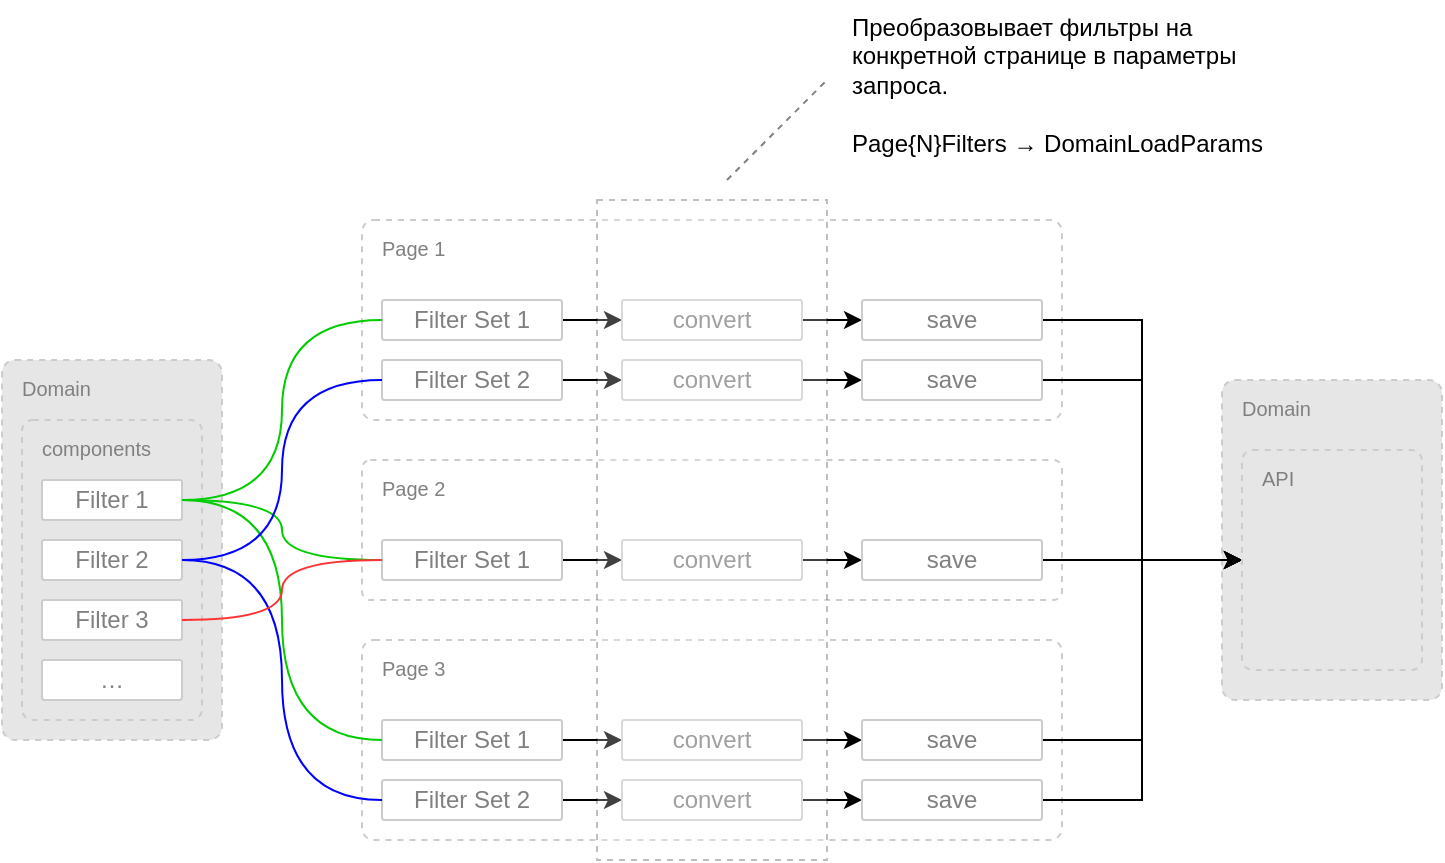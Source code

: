 <mxfile version="26.0.6">
  <diagram name="Page-1" id="ldurma7DL06uY25wETrp">
    <mxGraphModel dx="997" dy="1957" grid="1" gridSize="10" guides="1" tooltips="1" connect="1" arrows="1" fold="1" page="1" pageScale="1" pageWidth="850" pageHeight="1100" math="0" shadow="0">
      <root>
        <mxCell id="0" />
        <mxCell id="1" parent="0" />
        <mxCell id="REy8N1wRO_hQXgHdiolt-91" value="Domain" style="rounded=1;whiteSpace=wrap;html=1;align=left;verticalAlign=top;spacingLeft=8;fontColor=#808080;strokeColor=#CCCCCC;dashed=1;spacingTop=2;arcSize=6;fillColor=#E6E6E6;fontSize=10;" vertex="1" parent="1">
          <mxGeometry x="670" y="-160" width="110" height="160" as="geometry" />
        </mxCell>
        <mxCell id="REy8N1wRO_hQXgHdiolt-44" value="Domain" style="rounded=1;whiteSpace=wrap;html=1;align=left;verticalAlign=top;spacingLeft=8;fontColor=#808080;strokeColor=#CCCCCC;dashed=1;spacingTop=2;arcSize=6;fillColor=#E6E6E6;fontSize=10;" vertex="1" parent="1">
          <mxGeometry x="60" y="-170" width="110" height="190" as="geometry" />
        </mxCell>
        <mxCell id="REy8N1wRO_hQXgHdiolt-92" value="components" style="rounded=1;whiteSpace=wrap;html=1;align=left;verticalAlign=top;spacingLeft=8;fontColor=#808080;strokeColor=#CCCCCC;dashed=1;spacingTop=2;arcSize=6;fillColor=#E6E6E6;fontSize=10;" vertex="1" parent="1">
          <mxGeometry x="70" y="-140" width="90" height="150" as="geometry" />
        </mxCell>
        <mxCell id="REy8N1wRO_hQXgHdiolt-45" value="Filter 1" style="rounded=1;whiteSpace=wrap;html=1;align=center;verticalAlign=middle;spacingLeft=0;fontColor=#808080;strokeColor=#CCCCCC;spacingTop=0;arcSize=6;fontStyle=0" vertex="1" parent="1">
          <mxGeometry x="80" y="-110" width="70" height="20" as="geometry" />
        </mxCell>
        <mxCell id="REy8N1wRO_hQXgHdiolt-46" value="Filter 2" style="rounded=1;whiteSpace=wrap;html=1;align=center;verticalAlign=middle;spacingLeft=0;fontColor=#808080;strokeColor=#CCCCCC;spacingTop=0;arcSize=6;fontStyle=0" vertex="1" parent="1">
          <mxGeometry x="80" y="-80" width="70" height="20" as="geometry" />
        </mxCell>
        <mxCell id="REy8N1wRO_hQXgHdiolt-47" value="Filter 3" style="rounded=1;whiteSpace=wrap;html=1;align=center;verticalAlign=middle;spacingLeft=0;fontColor=#808080;strokeColor=#CCCCCC;spacingTop=0;arcSize=6;fontStyle=0" vertex="1" parent="1">
          <mxGeometry x="80" y="-50" width="70" height="20" as="geometry" />
        </mxCell>
        <mxCell id="REy8N1wRO_hQXgHdiolt-48" value="…" style="rounded=1;whiteSpace=wrap;html=1;align=center;verticalAlign=middle;spacingLeft=0;fontColor=#808080;strokeColor=#CCCCCC;spacingTop=0;arcSize=6;fontStyle=0" vertex="1" parent="1">
          <mxGeometry x="80" y="-20" width="70" height="20" as="geometry" />
        </mxCell>
        <mxCell id="REy8N1wRO_hQXgHdiolt-49" value="Page 1" style="rounded=1;whiteSpace=wrap;html=1;align=left;verticalAlign=top;spacingLeft=8;fontColor=#808080;strokeColor=#CCCCCC;dashed=1;spacingTop=2;arcSize=6;fontStyle=0;fontSize=10;" vertex="1" parent="1">
          <mxGeometry x="240" y="-240" width="350" height="100" as="geometry" />
        </mxCell>
        <mxCell id="REy8N1wRO_hQXgHdiolt-52" style="edgeStyle=orthogonalEdgeStyle;rounded=0;orthogonalLoop=1;jettySize=auto;html=1;" edge="1" parent="1" source="REy8N1wRO_hQXgHdiolt-50" target="REy8N1wRO_hQXgHdiolt-51">
          <mxGeometry relative="1" as="geometry" />
        </mxCell>
        <mxCell id="REy8N1wRO_hQXgHdiolt-50" value="Filter Set 1" style="rounded=1;whiteSpace=wrap;html=1;align=center;verticalAlign=middle;spacingLeft=0;fontColor=#808080;strokeColor=#CCCCCC;spacingTop=0;arcSize=6;fontStyle=0" vertex="1" parent="1">
          <mxGeometry x="250" y="-200" width="90" height="20" as="geometry" />
        </mxCell>
        <mxCell id="REy8N1wRO_hQXgHdiolt-54" style="edgeStyle=orthogonalEdgeStyle;rounded=0;orthogonalLoop=1;jettySize=auto;html=1;" edge="1" parent="1" source="REy8N1wRO_hQXgHdiolt-51" target="REy8N1wRO_hQXgHdiolt-53">
          <mxGeometry relative="1" as="geometry" />
        </mxCell>
        <mxCell id="REy8N1wRO_hQXgHdiolt-51" value="convert" style="rounded=1;whiteSpace=wrap;html=1;align=center;verticalAlign=middle;spacingLeft=0;fontColor=#808080;strokeColor=#CCCCCC;spacingTop=0;arcSize=6;fontStyle=0" vertex="1" parent="1">
          <mxGeometry x="370" y="-200" width="90" height="20" as="geometry" />
        </mxCell>
        <mxCell id="REy8N1wRO_hQXgHdiolt-95" style="edgeStyle=orthogonalEdgeStyle;rounded=0;orthogonalLoop=1;jettySize=auto;html=1;entryX=0;entryY=0.5;entryDx=0;entryDy=0;" edge="1" parent="1" source="REy8N1wRO_hQXgHdiolt-53" target="REy8N1wRO_hQXgHdiolt-94">
          <mxGeometry relative="1" as="geometry" />
        </mxCell>
        <mxCell id="REy8N1wRO_hQXgHdiolt-53" value="save" style="rounded=1;whiteSpace=wrap;html=1;align=center;verticalAlign=middle;spacingLeft=0;fontColor=#808080;strokeColor=#CCCCCC;spacingTop=0;arcSize=6;fontStyle=0" vertex="1" parent="1">
          <mxGeometry x="490" y="-200" width="90" height="20" as="geometry" />
        </mxCell>
        <mxCell id="REy8N1wRO_hQXgHdiolt-55" style="edgeStyle=orthogonalEdgeStyle;rounded=0;orthogonalLoop=1;jettySize=auto;html=1;" edge="1" parent="1" source="REy8N1wRO_hQXgHdiolt-56" target="REy8N1wRO_hQXgHdiolt-58">
          <mxGeometry relative="1" as="geometry" />
        </mxCell>
        <mxCell id="REy8N1wRO_hQXgHdiolt-56" value="Filter Set 2" style="rounded=1;whiteSpace=wrap;html=1;align=center;verticalAlign=middle;spacingLeft=0;fontColor=#808080;strokeColor=#CCCCCC;spacingTop=0;arcSize=6;fontStyle=0" vertex="1" parent="1">
          <mxGeometry x="250" y="-170" width="90" height="20" as="geometry" />
        </mxCell>
        <mxCell id="REy8N1wRO_hQXgHdiolt-57" style="edgeStyle=orthogonalEdgeStyle;rounded=0;orthogonalLoop=1;jettySize=auto;html=1;" edge="1" parent="1" source="REy8N1wRO_hQXgHdiolt-58" target="REy8N1wRO_hQXgHdiolt-59">
          <mxGeometry relative="1" as="geometry" />
        </mxCell>
        <mxCell id="REy8N1wRO_hQXgHdiolt-58" value="convert" style="rounded=1;whiteSpace=wrap;html=1;align=center;verticalAlign=middle;spacingLeft=0;fontColor=#808080;strokeColor=#CCCCCC;spacingTop=0;arcSize=6;fontStyle=0" vertex="1" parent="1">
          <mxGeometry x="370" y="-170" width="90" height="20" as="geometry" />
        </mxCell>
        <mxCell id="REy8N1wRO_hQXgHdiolt-96" style="edgeStyle=orthogonalEdgeStyle;rounded=0;orthogonalLoop=1;jettySize=auto;html=1;entryX=0;entryY=0.5;entryDx=0;entryDy=0;" edge="1" parent="1" source="REy8N1wRO_hQXgHdiolt-59" target="REy8N1wRO_hQXgHdiolt-94">
          <mxGeometry relative="1" as="geometry" />
        </mxCell>
        <mxCell id="REy8N1wRO_hQXgHdiolt-59" value="save" style="rounded=1;whiteSpace=wrap;html=1;align=center;verticalAlign=middle;spacingLeft=0;fontColor=#808080;strokeColor=#CCCCCC;spacingTop=0;arcSize=6;fontStyle=0" vertex="1" parent="1">
          <mxGeometry x="490" y="-170" width="90" height="20" as="geometry" />
        </mxCell>
        <mxCell id="REy8N1wRO_hQXgHdiolt-60" value="Page 2" style="rounded=1;whiteSpace=wrap;html=1;align=left;verticalAlign=top;spacingLeft=8;fontColor=#808080;strokeColor=#CCCCCC;dashed=1;spacingTop=2;arcSize=6;fontStyle=0;fontSize=10;" vertex="1" parent="1">
          <mxGeometry x="240" y="-120" width="350" height="70" as="geometry" />
        </mxCell>
        <mxCell id="REy8N1wRO_hQXgHdiolt-61" style="edgeStyle=orthogonalEdgeStyle;rounded=0;orthogonalLoop=1;jettySize=auto;html=1;" edge="1" parent="1" source="REy8N1wRO_hQXgHdiolt-62" target="REy8N1wRO_hQXgHdiolt-64">
          <mxGeometry relative="1" as="geometry" />
        </mxCell>
        <mxCell id="REy8N1wRO_hQXgHdiolt-62" value="Filter Set 1" style="rounded=1;whiteSpace=wrap;html=1;align=center;verticalAlign=middle;spacingLeft=0;fontColor=#808080;strokeColor=#CCCCCC;spacingTop=0;arcSize=6;fontStyle=0" vertex="1" parent="1">
          <mxGeometry x="250" y="-80" width="90" height="20" as="geometry" />
        </mxCell>
        <mxCell id="REy8N1wRO_hQXgHdiolt-63" style="edgeStyle=orthogonalEdgeStyle;rounded=0;orthogonalLoop=1;jettySize=auto;html=1;" edge="1" parent="1" source="REy8N1wRO_hQXgHdiolt-64" target="REy8N1wRO_hQXgHdiolt-65">
          <mxGeometry relative="1" as="geometry" />
        </mxCell>
        <mxCell id="REy8N1wRO_hQXgHdiolt-64" value="convert" style="rounded=1;whiteSpace=wrap;html=1;align=center;verticalAlign=middle;spacingLeft=0;fontColor=#808080;strokeColor=#CCCCCC;spacingTop=0;arcSize=6;fontStyle=0" vertex="1" parent="1">
          <mxGeometry x="370" y="-80" width="90" height="20" as="geometry" />
        </mxCell>
        <mxCell id="REy8N1wRO_hQXgHdiolt-97" style="edgeStyle=orthogonalEdgeStyle;rounded=0;orthogonalLoop=1;jettySize=auto;html=1;entryX=0;entryY=0.5;entryDx=0;entryDy=0;" edge="1" parent="1" source="REy8N1wRO_hQXgHdiolt-65" target="REy8N1wRO_hQXgHdiolt-94">
          <mxGeometry relative="1" as="geometry" />
        </mxCell>
        <mxCell id="REy8N1wRO_hQXgHdiolt-65" value="save" style="rounded=1;whiteSpace=wrap;html=1;align=center;verticalAlign=middle;spacingLeft=0;fontColor=#808080;strokeColor=#CCCCCC;spacingTop=0;arcSize=6;fontStyle=0" vertex="1" parent="1">
          <mxGeometry x="490" y="-80" width="90" height="20" as="geometry" />
        </mxCell>
        <mxCell id="REy8N1wRO_hQXgHdiolt-71" value="Page 3" style="rounded=1;whiteSpace=wrap;html=1;align=left;verticalAlign=top;spacingLeft=8;fontColor=#808080;strokeColor=#CCCCCC;dashed=1;spacingTop=2;arcSize=6;fontStyle=0;fontSize=10;" vertex="1" parent="1">
          <mxGeometry x="240" y="-30" width="350" height="100" as="geometry" />
        </mxCell>
        <mxCell id="REy8N1wRO_hQXgHdiolt-72" style="edgeStyle=orthogonalEdgeStyle;rounded=0;orthogonalLoop=1;jettySize=auto;html=1;" edge="1" parent="1" source="REy8N1wRO_hQXgHdiolt-73" target="REy8N1wRO_hQXgHdiolt-75">
          <mxGeometry relative="1" as="geometry" />
        </mxCell>
        <mxCell id="REy8N1wRO_hQXgHdiolt-73" value="Filter Set 1" style="rounded=1;whiteSpace=wrap;html=1;align=center;verticalAlign=middle;spacingLeft=0;fontColor=#808080;strokeColor=#CCCCCC;spacingTop=0;arcSize=6;fontStyle=0" vertex="1" parent="1">
          <mxGeometry x="250" y="10" width="90" height="20" as="geometry" />
        </mxCell>
        <mxCell id="REy8N1wRO_hQXgHdiolt-74" style="edgeStyle=orthogonalEdgeStyle;rounded=0;orthogonalLoop=1;jettySize=auto;html=1;" edge="1" parent="1" source="REy8N1wRO_hQXgHdiolt-75" target="REy8N1wRO_hQXgHdiolt-76">
          <mxGeometry relative="1" as="geometry" />
        </mxCell>
        <mxCell id="REy8N1wRO_hQXgHdiolt-75" value="convert" style="rounded=1;whiteSpace=wrap;html=1;align=center;verticalAlign=middle;spacingLeft=0;fontColor=#808080;strokeColor=#CCCCCC;spacingTop=0;arcSize=6;fontStyle=0" vertex="1" parent="1">
          <mxGeometry x="370" y="10" width="90" height="20" as="geometry" />
        </mxCell>
        <mxCell id="REy8N1wRO_hQXgHdiolt-98" style="edgeStyle=orthogonalEdgeStyle;rounded=0;orthogonalLoop=1;jettySize=auto;html=1;entryX=0;entryY=0.5;entryDx=0;entryDy=0;" edge="1" parent="1" source="REy8N1wRO_hQXgHdiolt-76" target="REy8N1wRO_hQXgHdiolt-94">
          <mxGeometry relative="1" as="geometry" />
        </mxCell>
        <mxCell id="REy8N1wRO_hQXgHdiolt-76" value="save" style="rounded=1;whiteSpace=wrap;html=1;align=center;verticalAlign=middle;spacingLeft=0;fontColor=#808080;strokeColor=#CCCCCC;spacingTop=0;arcSize=6;fontStyle=0" vertex="1" parent="1">
          <mxGeometry x="490" y="10" width="90" height="20" as="geometry" />
        </mxCell>
        <mxCell id="REy8N1wRO_hQXgHdiolt-77" style="edgeStyle=orthogonalEdgeStyle;rounded=0;orthogonalLoop=1;jettySize=auto;html=1;" edge="1" parent="1" source="REy8N1wRO_hQXgHdiolt-78" target="REy8N1wRO_hQXgHdiolt-80">
          <mxGeometry relative="1" as="geometry" />
        </mxCell>
        <mxCell id="REy8N1wRO_hQXgHdiolt-78" value="Filter Set 2" style="rounded=1;whiteSpace=wrap;html=1;align=center;verticalAlign=middle;spacingLeft=0;fontColor=#808080;strokeColor=#CCCCCC;spacingTop=0;arcSize=6;fontStyle=0" vertex="1" parent="1">
          <mxGeometry x="250" y="40" width="90" height="20" as="geometry" />
        </mxCell>
        <mxCell id="REy8N1wRO_hQXgHdiolt-79" style="edgeStyle=orthogonalEdgeStyle;rounded=0;orthogonalLoop=1;jettySize=auto;html=1;" edge="1" parent="1" source="REy8N1wRO_hQXgHdiolt-80" target="REy8N1wRO_hQXgHdiolt-81">
          <mxGeometry relative="1" as="geometry" />
        </mxCell>
        <mxCell id="REy8N1wRO_hQXgHdiolt-80" value="convert" style="rounded=1;whiteSpace=wrap;html=1;align=center;verticalAlign=middle;spacingLeft=0;fontColor=#808080;strokeColor=#CCCCCC;spacingTop=0;arcSize=6;fontStyle=0" vertex="1" parent="1">
          <mxGeometry x="370" y="40" width="90" height="20" as="geometry" />
        </mxCell>
        <mxCell id="REy8N1wRO_hQXgHdiolt-99" style="edgeStyle=orthogonalEdgeStyle;rounded=0;orthogonalLoop=1;jettySize=auto;html=1;entryX=0;entryY=0.5;entryDx=0;entryDy=0;" edge="1" parent="1" source="REy8N1wRO_hQXgHdiolt-81" target="REy8N1wRO_hQXgHdiolt-94">
          <mxGeometry relative="1" as="geometry" />
        </mxCell>
        <mxCell id="REy8N1wRO_hQXgHdiolt-81" value="save" style="rounded=1;whiteSpace=wrap;html=1;align=center;verticalAlign=middle;spacingLeft=0;fontColor=#808080;strokeColor=#CCCCCC;spacingTop=0;arcSize=6;fontStyle=0" vertex="1" parent="1">
          <mxGeometry x="490" y="40" width="90" height="20" as="geometry" />
        </mxCell>
        <mxCell id="REy8N1wRO_hQXgHdiolt-82" style="edgeStyle=orthogonalEdgeStyle;rounded=0;orthogonalLoop=1;jettySize=auto;html=1;entryX=0;entryY=0.5;entryDx=0;entryDy=0;fontColor=#00CC00;strokeColor=#00CC00;curved=1;endArrow=none;endFill=0;" edge="1" parent="1" source="REy8N1wRO_hQXgHdiolt-45" target="REy8N1wRO_hQXgHdiolt-50">
          <mxGeometry relative="1" as="geometry" />
        </mxCell>
        <mxCell id="REy8N1wRO_hQXgHdiolt-84" style="edgeStyle=orthogonalEdgeStyle;rounded=0;orthogonalLoop=1;jettySize=auto;html=1;fontColor=#00CC00;strokeColor=#00CC00;curved=1;endArrow=none;endFill=0;entryX=0;entryY=0.5;entryDx=0;entryDy=0;" edge="1" parent="1" source="REy8N1wRO_hQXgHdiolt-45" target="REy8N1wRO_hQXgHdiolt-62">
          <mxGeometry relative="1" as="geometry">
            <mxPoint x="190" y="-60" as="sourcePoint" />
            <mxPoint x="260" y="-180" as="targetPoint" />
          </mxGeometry>
        </mxCell>
        <mxCell id="REy8N1wRO_hQXgHdiolt-85" style="edgeStyle=orthogonalEdgeStyle;rounded=0;orthogonalLoop=1;jettySize=auto;html=1;fontColor=#00CC00;strokeColor=#00CC00;curved=1;endArrow=none;endFill=0;entryX=0;entryY=0.5;entryDx=0;entryDy=0;" edge="1" parent="1" source="REy8N1wRO_hQXgHdiolt-45" target="REy8N1wRO_hQXgHdiolt-73">
          <mxGeometry relative="1" as="geometry">
            <mxPoint x="190" y="-60" as="sourcePoint" />
            <mxPoint x="260" y="-60" as="targetPoint" />
          </mxGeometry>
        </mxCell>
        <mxCell id="REy8N1wRO_hQXgHdiolt-87" style="edgeStyle=orthogonalEdgeStyle;rounded=0;orthogonalLoop=1;jettySize=auto;html=1;entryX=0;entryY=0.5;entryDx=0;entryDy=0;fontColor=#00CC00;strokeColor=#0000FF;curved=1;endArrow=none;endFill=0;exitX=1;exitY=0.5;exitDx=0;exitDy=0;" edge="1" parent="1" source="REy8N1wRO_hQXgHdiolt-46" target="REy8N1wRO_hQXgHdiolt-56">
          <mxGeometry relative="1" as="geometry">
            <mxPoint x="190" y="-60" as="sourcePoint" />
            <mxPoint x="260" y="-180" as="targetPoint" />
          </mxGeometry>
        </mxCell>
        <mxCell id="REy8N1wRO_hQXgHdiolt-88" style="edgeStyle=orthogonalEdgeStyle;rounded=0;orthogonalLoop=1;jettySize=auto;html=1;entryX=0;entryY=0.5;entryDx=0;entryDy=0;fontColor=#00CC00;strokeColor=#0000FF;curved=1;endArrow=none;endFill=0;exitX=1;exitY=0.5;exitDx=0;exitDy=0;" edge="1" parent="1" source="REy8N1wRO_hQXgHdiolt-46" target="REy8N1wRO_hQXgHdiolt-78">
          <mxGeometry relative="1" as="geometry">
            <mxPoint x="190" y="-30" as="sourcePoint" />
            <mxPoint x="260" y="-150" as="targetPoint" />
          </mxGeometry>
        </mxCell>
        <mxCell id="REy8N1wRO_hQXgHdiolt-89" style="edgeStyle=orthogonalEdgeStyle;rounded=0;orthogonalLoop=1;jettySize=auto;html=1;entryX=0;entryY=0.5;entryDx=0;entryDy=0;fontColor=#00CC00;strokeColor=#FF3333;curved=1;endArrow=none;endFill=0;exitX=1;exitY=0.5;exitDx=0;exitDy=0;" edge="1" parent="1" source="REy8N1wRO_hQXgHdiolt-47" target="REy8N1wRO_hQXgHdiolt-62">
          <mxGeometry relative="1" as="geometry">
            <mxPoint x="190" y="-30" as="sourcePoint" />
            <mxPoint x="260" y="60" as="targetPoint" />
          </mxGeometry>
        </mxCell>
        <mxCell id="REy8N1wRO_hQXgHdiolt-94" value="API" style="rounded=1;whiteSpace=wrap;html=1;align=left;verticalAlign=top;spacingLeft=8;fontColor=#808080;strokeColor=#CCCCCC;dashed=1;spacingTop=2;arcSize=6;fillColor=#E6E6E6;fontSize=10;" vertex="1" parent="1">
          <mxGeometry x="680" y="-125" width="90" height="110" as="geometry" />
        </mxCell>
        <mxCell id="REy8N1wRO_hQXgHdiolt-100" value="" style="rounded=0;whiteSpace=wrap;html=1;fillColor=default;dashed=1;opacity=25;" vertex="1" parent="1">
          <mxGeometry x="357.5" y="-250" width="115" height="330" as="geometry" />
        </mxCell>
        <mxCell id="REy8N1wRO_hQXgHdiolt-101" value="" style="endArrow=none;dashed=1;html=1;strokeWidth=1;rounded=0;strokeColor=#808080;" edge="1" parent="1">
          <mxGeometry width="50" height="50" relative="1" as="geometry">
            <mxPoint x="422.5" y="-260" as="sourcePoint" />
            <mxPoint x="472.5" y="-310" as="targetPoint" />
          </mxGeometry>
        </mxCell>
        <mxCell id="REy8N1wRO_hQXgHdiolt-103" value="Преобразовывает фильтры на конкретной странице в параметры запроса.&lt;div&gt;&lt;br&gt;&lt;/div&gt;&lt;div&gt;Page{&lt;span style=&quot;background-color: transparent; color: light-dark(rgb(0, 0, 0), rgb(255, 255, 255));&quot;&gt;N&lt;/span&gt;&lt;span style=&quot;background-color: transparent; color: light-dark(rgb(0, 0, 0), rgb(255, 255, 255));&quot;&gt;}Filters → DomainLoadParams&lt;/span&gt;&lt;/div&gt;" style="text;html=1;align=left;verticalAlign=top;whiteSpace=wrap;rounded=0;" vertex="1" parent="1">
          <mxGeometry x="482.5" y="-350" width="217.5" height="100" as="geometry" />
        </mxCell>
      </root>
    </mxGraphModel>
  </diagram>
</mxfile>
